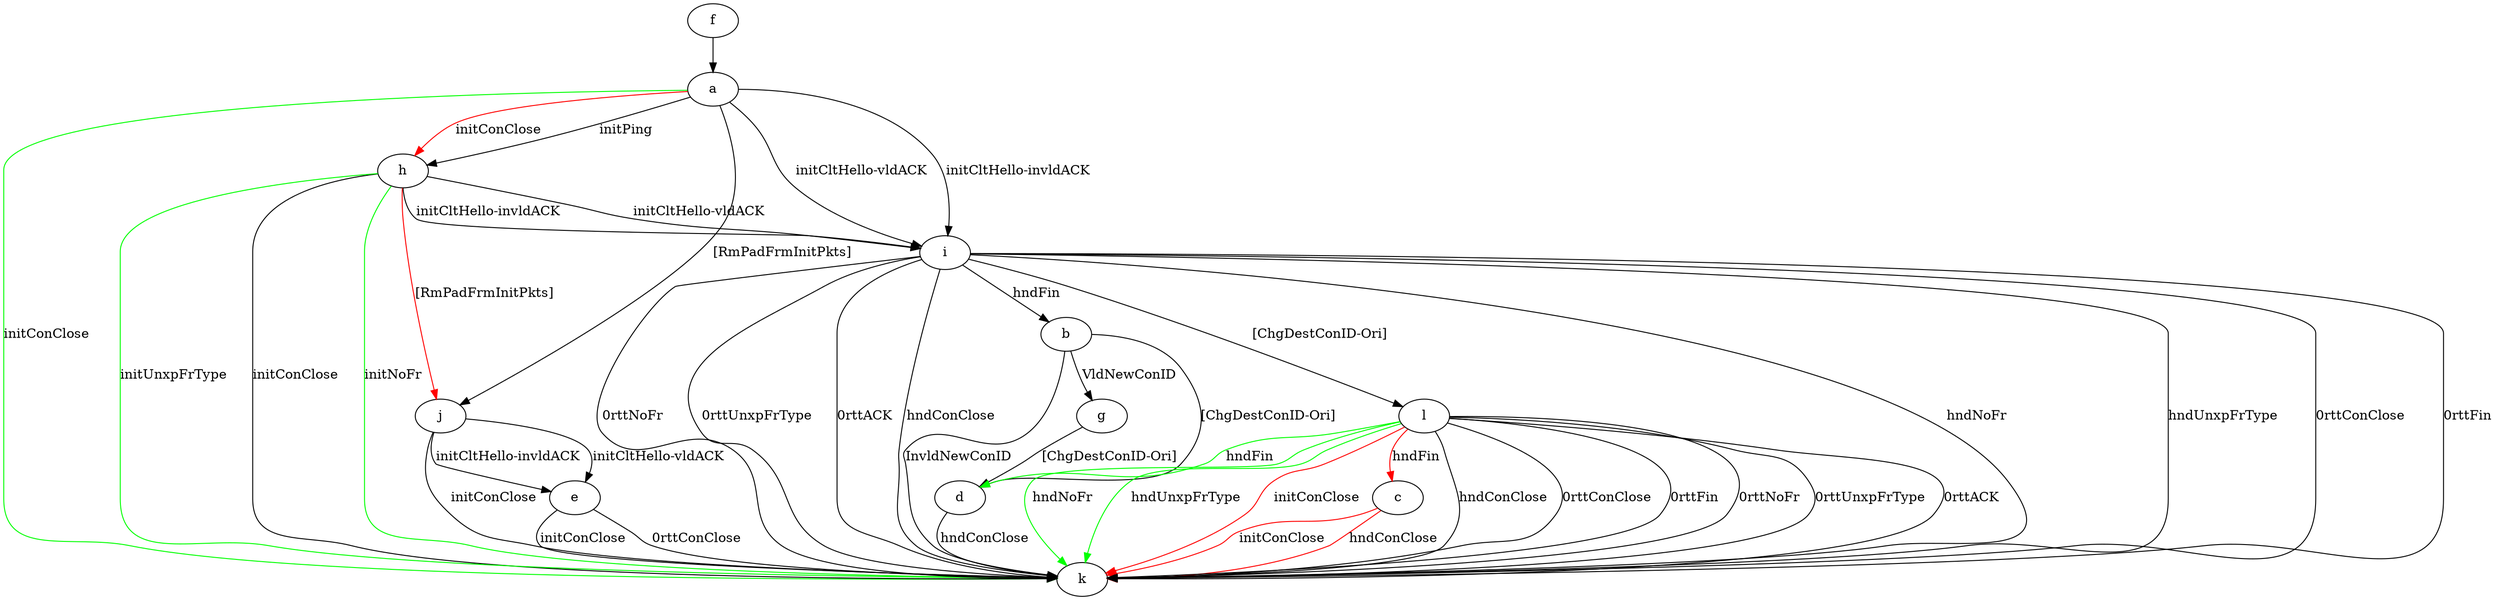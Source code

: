 digraph "" {
	a -> h	[key=0,
		label="initPing "];
	a -> h	[key=1,
		color=red,
		label="initConClose "];
	a -> i	[key=0,
		label="initCltHello-vldACK "];
	a -> i	[key=1,
		label="initCltHello-invldACK "];
	a -> j	[key=0,
		label="[RmPadFrmInitPkts] "];
	a -> k	[key=0,
		color=green,
		label="initConClose "];
	b -> d	[key=0,
		label="[ChgDestConID-Ori] "];
	b -> g	[key=0,
		label="VldNewConID "];
	b -> k	[key=0,
		label="InvldNewConID "];
	c -> k	[key=0,
		color=red,
		label="initConClose "];
	c -> k	[key=1,
		color=red,
		label="hndConClose "];
	d -> k	[key=0,
		label="hndConClose "];
	e -> k	[key=0,
		label="initConClose "];
	e -> k	[key=1,
		label="0rttConClose "];
	f -> a	[key=0];
	g -> d	[key=0,
		label="[ChgDestConID-Ori] "];
	h -> i	[key=0,
		label="initCltHello-vldACK "];
	h -> i	[key=1,
		label="initCltHello-invldACK "];
	h -> j	[key=0,
		color=red,
		label="[RmPadFrmInitPkts] "];
	h -> k	[key=0,
		label="initConClose "];
	h -> k	[key=1,
		color=green,
		label="initNoFr "];
	h -> k	[key=2,
		color=green,
		label="initUnxpFrType "];
	i -> b	[key=0,
		label="hndFin "];
	i -> k	[key=0,
		label="hndConClose "];
	i -> k	[key=1,
		label="hndNoFr "];
	i -> k	[key=2,
		label="hndUnxpFrType "];
	i -> k	[key=3,
		label="0rttConClose "];
	i -> k	[key=4,
		label="0rttFin "];
	i -> k	[key=5,
		label="0rttNoFr "];
	i -> k	[key=6,
		label="0rttUnxpFrType "];
	i -> k	[key=7,
		label="0rttACK "];
	i -> l	[key=0,
		label="[ChgDestConID-Ori] "];
	j -> e	[key=0,
		label="initCltHello-vldACK "];
	j -> e	[key=1,
		label="initCltHello-invldACK "];
	j -> k	[key=0,
		label="initConClose "];
	l -> c	[key=0,
		color=red,
		label="hndFin "];
	l -> d	[key=0,
		color=green,
		label="hndFin "];
	l -> k	[key=0,
		label="hndConClose "];
	l -> k	[key=1,
		label="0rttConClose "];
	l -> k	[key=2,
		label="0rttFin "];
	l -> k	[key=3,
		label="0rttNoFr "];
	l -> k	[key=4,
		label="0rttUnxpFrType "];
	l -> k	[key=5,
		label="0rttACK "];
	l -> k	[key=6,
		color=green,
		label="hndNoFr "];
	l -> k	[key=7,
		color=green,
		label="hndUnxpFrType "];
	l -> k	[key=8,
		color=red,
		label="initConClose "];
}
